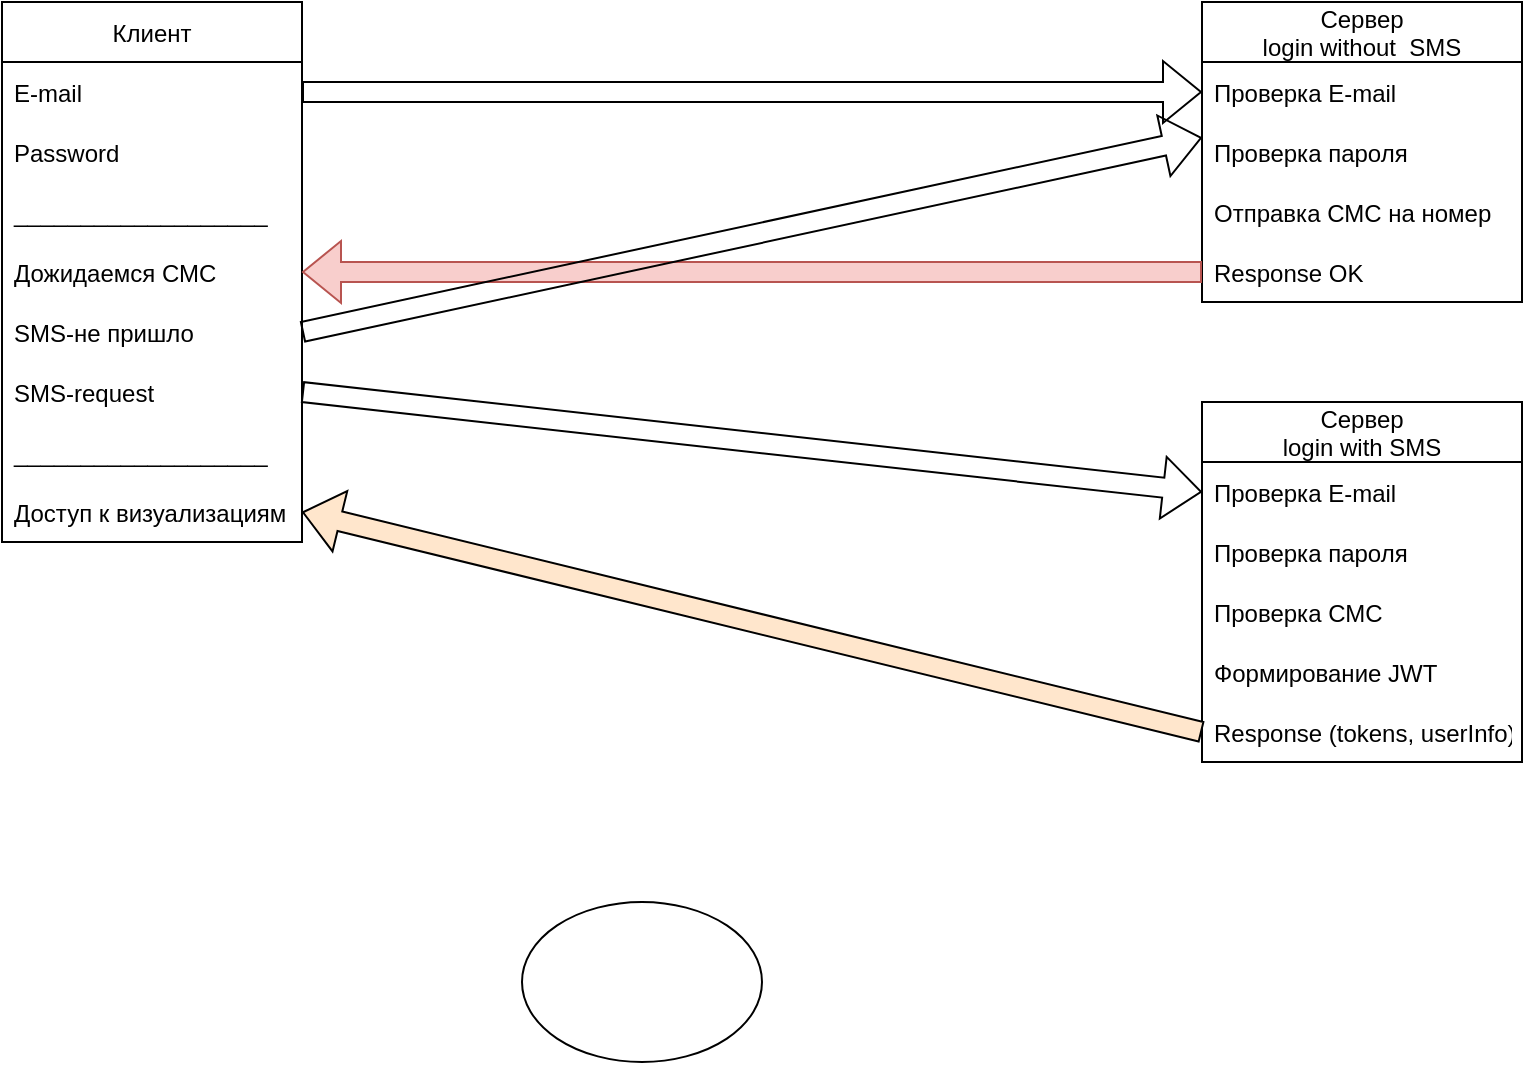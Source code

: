 <mxfile version="17.4.0" type="github">
  <diagram id="ul6XOD3toCpdebxQXIP9" name="Page-1">
    <mxGraphModel dx="1360" dy="802" grid="1" gridSize="10" guides="1" tooltips="1" connect="1" arrows="1" fold="1" page="1" pageScale="1" pageWidth="4681" pageHeight="3300" math="0" shadow="0">
      <root>
        <mxCell id="0" />
        <mxCell id="1" parent="0" />
        <mxCell id="hHiu9mtZI5juGYwdJo-X-2" value="Клиент" style="swimlane;fontStyle=0;childLayout=stackLayout;horizontal=1;startSize=30;horizontalStack=0;resizeParent=1;resizeParentMax=0;resizeLast=0;collapsible=1;marginBottom=0;" parent="1" vertex="1">
          <mxGeometry x="40" y="40" width="150" height="270" as="geometry" />
        </mxCell>
        <mxCell id="hHiu9mtZI5juGYwdJo-X-3" value="E-mail" style="text;strokeColor=none;fillColor=none;align=left;verticalAlign=middle;spacingLeft=4;spacingRight=4;overflow=hidden;points=[[0,0.5],[1,0.5]];portConstraint=eastwest;rotatable=0;" parent="hHiu9mtZI5juGYwdJo-X-2" vertex="1">
          <mxGeometry y="30" width="150" height="30" as="geometry" />
        </mxCell>
        <mxCell id="hHiu9mtZI5juGYwdJo-X-4" value="Password" style="text;strokeColor=none;fillColor=none;align=left;verticalAlign=middle;spacingLeft=4;spacingRight=4;overflow=hidden;points=[[0,0.5],[1,0.5]];portConstraint=eastwest;rotatable=0;" parent="hHiu9mtZI5juGYwdJo-X-2" vertex="1">
          <mxGeometry y="60" width="150" height="30" as="geometry" />
        </mxCell>
        <mxCell id="hHiu9mtZI5juGYwdJo-X-16" value="___________________" style="text;strokeColor=none;fillColor=none;align=left;verticalAlign=middle;spacingLeft=4;spacingRight=4;overflow=hidden;points=[[0,0.5],[1,0.5]];portConstraint=eastwest;rotatable=0;" parent="hHiu9mtZI5juGYwdJo-X-2" vertex="1">
          <mxGeometry y="90" width="150" height="30" as="geometry" />
        </mxCell>
        <mxCell id="hHiu9mtZI5juGYwdJo-X-20" value="Дожидаемся СМС" style="text;strokeColor=none;fillColor=none;align=left;verticalAlign=middle;spacingLeft=4;spacingRight=4;overflow=hidden;points=[[0,0.5],[1,0.5]];portConstraint=eastwest;rotatable=0;" parent="hHiu9mtZI5juGYwdJo-X-2" vertex="1">
          <mxGeometry y="120" width="150" height="30" as="geometry" />
        </mxCell>
        <mxCell id="hHiu9mtZI5juGYwdJo-X-22" value="SMS-не пришло" style="text;strokeColor=none;fillColor=none;align=left;verticalAlign=middle;spacingLeft=4;spacingRight=4;overflow=hidden;points=[[0,0.5],[1,0.5]];portConstraint=eastwest;rotatable=0;" parent="hHiu9mtZI5juGYwdJo-X-2" vertex="1">
          <mxGeometry y="150" width="150" height="30" as="geometry" />
        </mxCell>
        <mxCell id="hHiu9mtZI5juGYwdJo-X-23" value="SMS-request" style="text;strokeColor=none;fillColor=none;align=left;verticalAlign=middle;spacingLeft=4;spacingRight=4;overflow=hidden;points=[[0,0.5],[1,0.5]];portConstraint=eastwest;rotatable=0;" parent="hHiu9mtZI5juGYwdJo-X-2" vertex="1">
          <mxGeometry y="180" width="150" height="30" as="geometry" />
        </mxCell>
        <mxCell id="hHiu9mtZI5juGYwdJo-X-33" value="___________________" style="text;strokeColor=none;fillColor=none;align=left;verticalAlign=middle;spacingLeft=4;spacingRight=4;overflow=hidden;points=[[0,0.5],[1,0.5]];portConstraint=eastwest;rotatable=0;" parent="hHiu9mtZI5juGYwdJo-X-2" vertex="1">
          <mxGeometry y="210" width="150" height="30" as="geometry" />
        </mxCell>
        <mxCell id="hHiu9mtZI5juGYwdJo-X-34" value="Доступ к визуализациям" style="text;strokeColor=none;fillColor=none;align=left;verticalAlign=middle;spacingLeft=4;spacingRight=4;overflow=hidden;points=[[0,0.5],[1,0.5]];portConstraint=eastwest;rotatable=0;" parent="hHiu9mtZI5juGYwdJo-X-2" vertex="1">
          <mxGeometry y="240" width="150" height="30" as="geometry" />
        </mxCell>
        <mxCell id="hHiu9mtZI5juGYwdJo-X-8" style="edgeStyle=none;rounded=0;orthogonalLoop=1;jettySize=auto;html=1;exitX=1;exitY=0.5;exitDx=0;exitDy=0;entryX=0;entryY=0.5;entryDx=0;entryDy=0;shape=flexArrow;" parent="1" source="hHiu9mtZI5juGYwdJo-X-3" target="hHiu9mtZI5juGYwdJo-X-10" edge="1">
          <mxGeometry relative="1" as="geometry">
            <mxPoint x="440" y="85.412" as="targetPoint" />
          </mxGeometry>
        </mxCell>
        <mxCell id="hHiu9mtZI5juGYwdJo-X-9" value="Сервер&#xa;login without  SMS" style="swimlane;fontStyle=0;childLayout=stackLayout;horizontal=1;startSize=30;horizontalStack=0;resizeParent=1;resizeParentMax=0;resizeLast=0;collapsible=1;marginBottom=0;" parent="1" vertex="1">
          <mxGeometry x="640" y="40" width="160" height="150" as="geometry" />
        </mxCell>
        <mxCell id="hHiu9mtZI5juGYwdJo-X-10" value="Проверка E-mail" style="text;strokeColor=none;fillColor=none;align=left;verticalAlign=middle;spacingLeft=4;spacingRight=4;overflow=hidden;points=[[0,0.5],[1,0.5]];portConstraint=eastwest;rotatable=0;" parent="hHiu9mtZI5juGYwdJo-X-9" vertex="1">
          <mxGeometry y="30" width="160" height="30" as="geometry" />
        </mxCell>
        <mxCell id="hHiu9mtZI5juGYwdJo-X-11" value="Проверка пароля" style="text;strokeColor=none;fillColor=none;align=left;verticalAlign=middle;spacingLeft=4;spacingRight=4;overflow=hidden;points=[[0,0.5],[1,0.5]];portConstraint=eastwest;rotatable=0;" parent="hHiu9mtZI5juGYwdJo-X-9" vertex="1">
          <mxGeometry y="60" width="160" height="30" as="geometry" />
        </mxCell>
        <mxCell id="hHiu9mtZI5juGYwdJo-X-12" value="Отправка СМС на номер" style="text;strokeColor=none;fillColor=none;align=left;verticalAlign=middle;spacingLeft=4;spacingRight=4;overflow=hidden;points=[[0,0.5],[1,0.5]];portConstraint=eastwest;rotatable=0;" parent="hHiu9mtZI5juGYwdJo-X-9" vertex="1">
          <mxGeometry y="90" width="160" height="30" as="geometry" />
        </mxCell>
        <mxCell id="hHiu9mtZI5juGYwdJo-X-13" value="Response OK " style="text;strokeColor=none;fillColor=none;align=left;verticalAlign=middle;spacingLeft=4;spacingRight=4;overflow=hidden;points=[[0,0.5],[1,0.5]];portConstraint=eastwest;rotatable=0;" parent="hHiu9mtZI5juGYwdJo-X-9" vertex="1">
          <mxGeometry y="120" width="160" height="30" as="geometry" />
        </mxCell>
        <mxCell id="hHiu9mtZI5juGYwdJo-X-21" style="edgeStyle=none;rounded=0;orthogonalLoop=1;jettySize=auto;html=1;exitX=0;exitY=0.5;exitDx=0;exitDy=0;entryX=1;entryY=0.5;entryDx=0;entryDy=0;shape=flexArrow;fillColor=#f8cecc;strokeColor=#b85450;" parent="1" source="hHiu9mtZI5juGYwdJo-X-13" target="hHiu9mtZI5juGYwdJo-X-20" edge="1">
          <mxGeometry relative="1" as="geometry" />
        </mxCell>
        <mxCell id="hHiu9mtZI5juGYwdJo-X-24" style="edgeStyle=none;rounded=0;orthogonalLoop=1;jettySize=auto;html=1;entryX=0;entryY=0.259;entryDx=0;entryDy=0;exitX=1;exitY=0.5;exitDx=0;exitDy=0;shape=flexArrow;entryPerimeter=0;" parent="1" source="hHiu9mtZI5juGYwdJo-X-22" target="hHiu9mtZI5juGYwdJo-X-11" edge="1">
          <mxGeometry relative="1" as="geometry" />
        </mxCell>
        <mxCell id="hHiu9mtZI5juGYwdJo-X-25" value="Сервер&#xa;login with SMS" style="swimlane;fontStyle=0;childLayout=stackLayout;horizontal=1;startSize=30;horizontalStack=0;resizeParent=1;resizeParentMax=0;resizeLast=0;collapsible=1;marginBottom=0;" parent="1" vertex="1">
          <mxGeometry x="640" y="240" width="160" height="180" as="geometry" />
        </mxCell>
        <mxCell id="hHiu9mtZI5juGYwdJo-X-26" value="Проверка E-mail" style="text;strokeColor=none;fillColor=none;align=left;verticalAlign=middle;spacingLeft=4;spacingRight=4;overflow=hidden;points=[[0,0.5],[1,0.5]];portConstraint=eastwest;rotatable=0;" parent="hHiu9mtZI5juGYwdJo-X-25" vertex="1">
          <mxGeometry y="30" width="160" height="30" as="geometry" />
        </mxCell>
        <mxCell id="hHiu9mtZI5juGYwdJo-X-27" value="Проверка пароля" style="text;strokeColor=none;fillColor=none;align=left;verticalAlign=middle;spacingLeft=4;spacingRight=4;overflow=hidden;points=[[0,0.5],[1,0.5]];portConstraint=eastwest;rotatable=0;" parent="hHiu9mtZI5juGYwdJo-X-25" vertex="1">
          <mxGeometry y="60" width="160" height="30" as="geometry" />
        </mxCell>
        <mxCell id="hHiu9mtZI5juGYwdJo-X-28" value="Проверка СМС" style="text;strokeColor=none;fillColor=none;align=left;verticalAlign=middle;spacingLeft=4;spacingRight=4;overflow=hidden;points=[[0,0.5],[1,0.5]];portConstraint=eastwest;rotatable=0;" parent="hHiu9mtZI5juGYwdJo-X-25" vertex="1">
          <mxGeometry y="90" width="160" height="30" as="geometry" />
        </mxCell>
        <mxCell id="hHiu9mtZI5juGYwdJo-X-29" value="Формирование JWT" style="text;strokeColor=none;fillColor=none;align=left;verticalAlign=middle;spacingLeft=4;spacingRight=4;overflow=hidden;points=[[0,0.5],[1,0.5]];portConstraint=eastwest;rotatable=0;" parent="hHiu9mtZI5juGYwdJo-X-25" vertex="1">
          <mxGeometry y="120" width="160" height="30" as="geometry" />
        </mxCell>
        <mxCell id="hHiu9mtZI5juGYwdJo-X-31" value="Response (tokens, userInfo)" style="text;strokeColor=none;fillColor=none;align=left;verticalAlign=middle;spacingLeft=4;spacingRight=4;overflow=hidden;points=[[0,0.5],[1,0.5]];portConstraint=eastwest;rotatable=0;" parent="hHiu9mtZI5juGYwdJo-X-25" vertex="1">
          <mxGeometry y="150" width="160" height="30" as="geometry" />
        </mxCell>
        <mxCell id="hHiu9mtZI5juGYwdJo-X-30" style="edgeStyle=none;rounded=0;orthogonalLoop=1;jettySize=auto;html=1;exitX=1;exitY=0.5;exitDx=0;exitDy=0;entryX=0;entryY=0.5;entryDx=0;entryDy=0;shape=flexArrow;" parent="1" source="hHiu9mtZI5juGYwdJo-X-23" target="hHiu9mtZI5juGYwdJo-X-26" edge="1">
          <mxGeometry relative="1" as="geometry" />
        </mxCell>
        <mxCell id="hHiu9mtZI5juGYwdJo-X-35" style="edgeStyle=none;rounded=0;orthogonalLoop=1;jettySize=auto;html=1;exitX=0;exitY=0.5;exitDx=0;exitDy=0;entryX=1;entryY=0.5;entryDx=0;entryDy=0;shape=flexArrow;strokeWidth=1;strokeColor=default;fillColor=#FFE6CC;" parent="1" source="hHiu9mtZI5juGYwdJo-X-31" target="hHiu9mtZI5juGYwdJo-X-34" edge="1">
          <mxGeometry relative="1" as="geometry" />
        </mxCell>
        <mxCell id="p3x9Ms5lv5w18LzS8rSK-1" value="" style="ellipse;whiteSpace=wrap;html=1;" vertex="1" parent="1">
          <mxGeometry x="300" y="490" width="120" height="80" as="geometry" />
        </mxCell>
      </root>
    </mxGraphModel>
  </diagram>
</mxfile>
